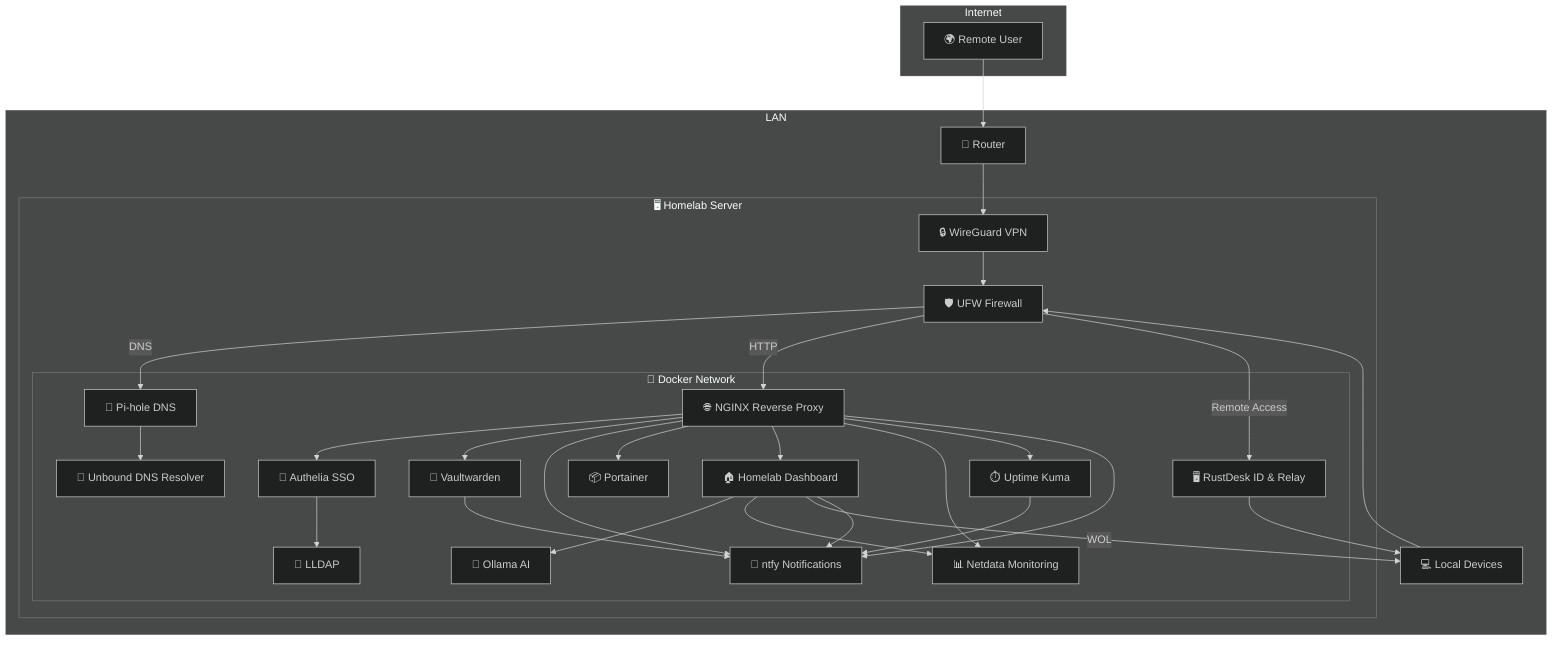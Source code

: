%%{init: {
    "theme": "dark"
}}%%
graph TD
    %% INTERNET
    subgraph Internet
        RemoteClient[🌍 Remote User]
    end

    %% LAN
    subgraph LAN
        Router[📶 Router]
        LocalClient[💻 Local Devices]

        subgraph Server[🖥️ Homelab Server]
            WireGuard[🔒 WireGuard VPN]
            UFW[🛡️ UFW Firewall]

            subgraph Docker[🐳 Docker Network]
                Nginx[🌐 NGINX Reverse Proxy]
                Authelia[🔑 Authelia SSO]
                Vaultwarden[🔐 Vaultwarden]
                Portainer[📦 Portainer]
                Dashboard[🏠 Homelab Dashboard]
                Ollama[🤖 Ollama AI]
                Netdata[📊 Netdata Monitoring]
                UptimeKuma[⏱️ Uptime Kuma]
                Ntfy[📨 ntfy Notifications]
                LLDAP[👥 LLDAP]
                Pihole[🛑 Pi-hole DNS]
                Unbound[🔎 Unbound DNS Resolver]
                Rustdesk[🖥️ RustDesk ID & Relay]
            end
        end
    end

    %% Entry chain
    RemoteClient --> Router --> WireGuard --> UFW
    LocalClient --> UFW

    %% DNS chain
    Pihole --> Unbound
    UFW -->|DNS| Pihole

    %% Firewall routes
    UFW -->|HTTP| Nginx
    UFW -->|Remote Access| Rustdesk --> LocalClient

    %% Proxy/Auth flows
    Nginx --> Authelia
    Nginx --> Vaultwarden
    Nginx --> Ntfy
    Nginx --> Portainer
    Nginx --> Dashboard
    Nginx --> Netdata
    Nginx --> UptimeKuma
    Nginx --> Ntfy

    Authelia --> LLDAP

    %% Dashboard flows
    Dashboard --> Ollama
    Dashboard --> Netdata
    Dashboard -->|WOL| LocalClient
    Dashboard --> Ntfy

    %% Notifications
    UptimeKuma --> Ntfy
    Vaultwarden --> Ntfy